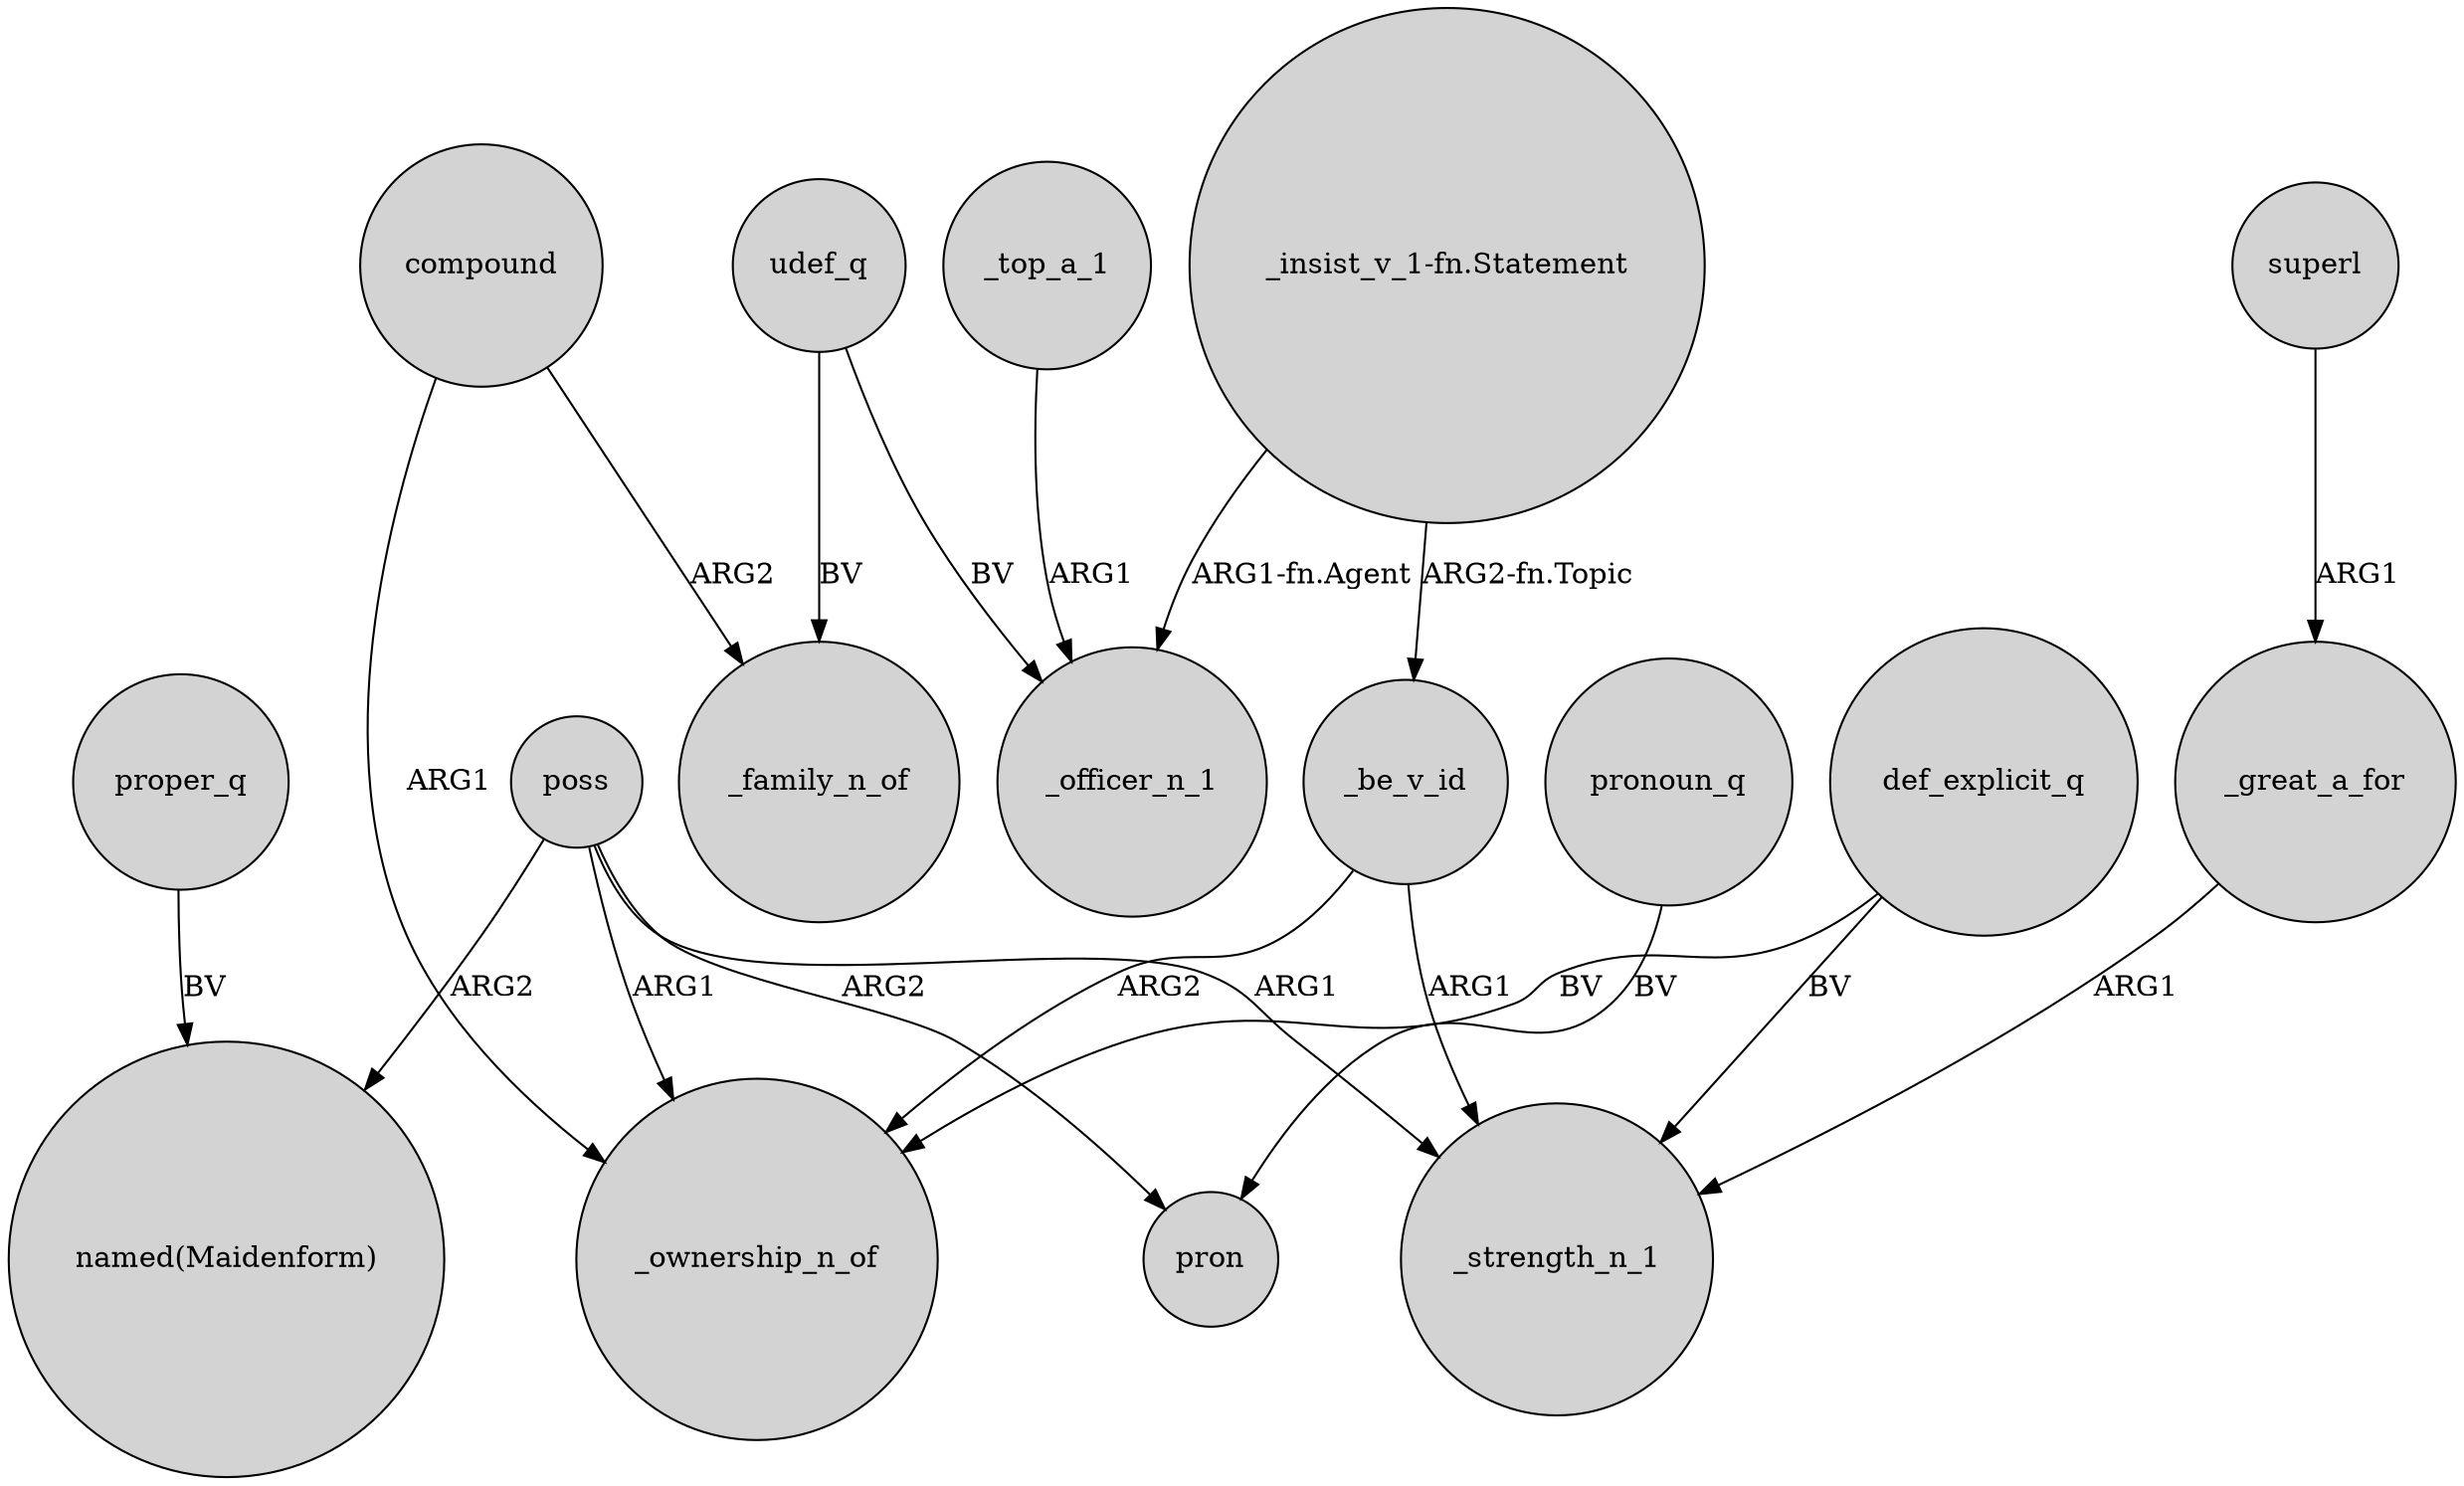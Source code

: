 digraph {
	node [shape=circle style=filled]
	proper_q -> "named(Maidenform)" [label=BV]
	compound -> _ownership_n_of [label=ARG1]
	poss -> _ownership_n_of [label=ARG1]
	poss -> "named(Maidenform)" [label=ARG2]
	poss -> pron [label=ARG2]
	_be_v_id -> _ownership_n_of [label=ARG2]
	_top_a_1 -> _officer_n_1 [label=ARG1]
	_great_a_for -> _strength_n_1 [label=ARG1]
	compound -> _family_n_of [label=ARG2]
	def_explicit_q -> _ownership_n_of [label=BV]
	pronoun_q -> pron [label=BV]
	superl -> _great_a_for [label=ARG1]
	def_explicit_q -> _strength_n_1 [label=BV]
	udef_q -> _officer_n_1 [label=BV]
	"_insist_v_1-fn.Statement" -> _be_v_id [label="ARG2-fn.Topic"]
	poss -> _strength_n_1 [label=ARG1]
	"_insist_v_1-fn.Statement" -> _officer_n_1 [label="ARG1-fn.Agent"]
	udef_q -> _family_n_of [label=BV]
	_be_v_id -> _strength_n_1 [label=ARG1]
}
